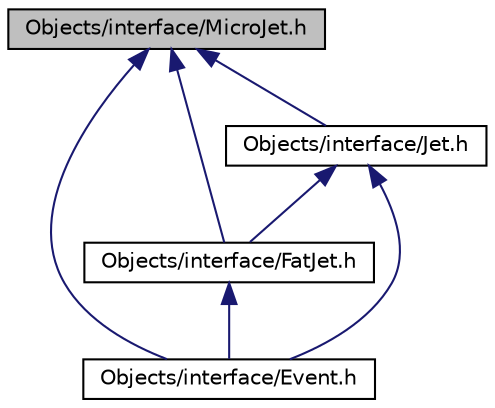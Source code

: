 digraph G
{
  edge [fontname="Helvetica",fontsize="10",labelfontname="Helvetica",labelfontsize="10"];
  node [fontname="Helvetica",fontsize="10",shape=record];
  Node1 [label="Objects/interface/MicroJet.h",height=0.2,width=0.4,color="black", fillcolor="grey75", style="filled" fontcolor="black"];
  Node1 -> Node2 [dir=back,color="midnightblue",fontsize="10",style="solid"];
  Node2 [label="Objects/interface/Event.h",height=0.2,width=0.4,color="black", fillcolor="white", style="filled",URL="$Event_8h.html"];
  Node1 -> Node3 [dir=back,color="midnightblue",fontsize="10",style="solid"];
  Node3 [label="Objects/interface/FatJet.h",height=0.2,width=0.4,color="black", fillcolor="white", style="filled",URL="$FatJet_8h.html"];
  Node3 -> Node2 [dir=back,color="midnightblue",fontsize="10",style="solid"];
  Node1 -> Node4 [dir=back,color="midnightblue",fontsize="10",style="solid"];
  Node4 [label="Objects/interface/Jet.h",height=0.2,width=0.4,color="black", fillcolor="white", style="filled",URL="$Jet_8h.html"];
  Node4 -> Node2 [dir=back,color="midnightblue",fontsize="10",style="solid"];
  Node4 -> Node3 [dir=back,color="midnightblue",fontsize="10",style="solid"];
}
